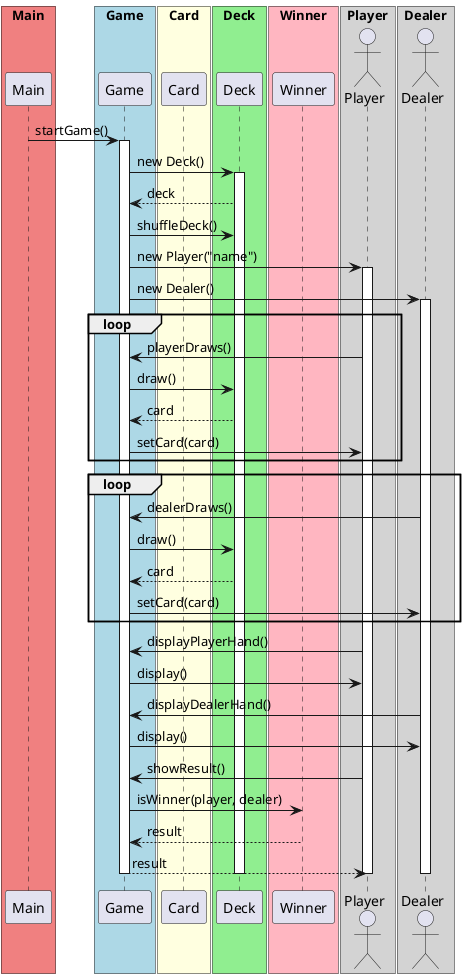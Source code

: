 @startuml
actor Player
actor Dealer

box "Main" #LightCoral
participant Main
end box

box "Game" #LightBlue
participant Game
end box

box "Card" #LightYellow
participant Card
end box

box "Deck" #LightGreen
participant Deck
end box

box "Winner" #LightPink
participant Winner
end box

box "Player" #LightGray
participant Player
end box

box "Dealer" #LightGray
participant Dealer
end box

Main -> Game : startGame()
activate Game

Game -> Deck : new Deck()
activate Deck
Deck --> Game : deck

Game -> Deck : shuffleDeck()
Game -> Player : new Player("name")
activate Player
Game -> Dealer : new Dealer()
activate Dealer

loop
  Player -> Game : playerDraws()
  Game -> Deck : draw()
  Deck --> Game : card
  Game -> Player : setCard(card)
end

loop
  Dealer -> Game : dealerDraws()
  Game -> Deck : draw()
  Deck --> Game : card
  Game -> Dealer : setCard(card)
end

Player -> Game : displayPlayerHand()
Game -> Player : display()

Dealer -> Game : displayDealerHand()
Game -> Dealer : display()

Player -> Game : showResult()
Game -> Winner : isWinner(player, dealer)
Winner --> Game : result
Game --> Player : result

deactivate Player
deactivate Dealer
deactivate Deck
deactivate Game

@enduml
